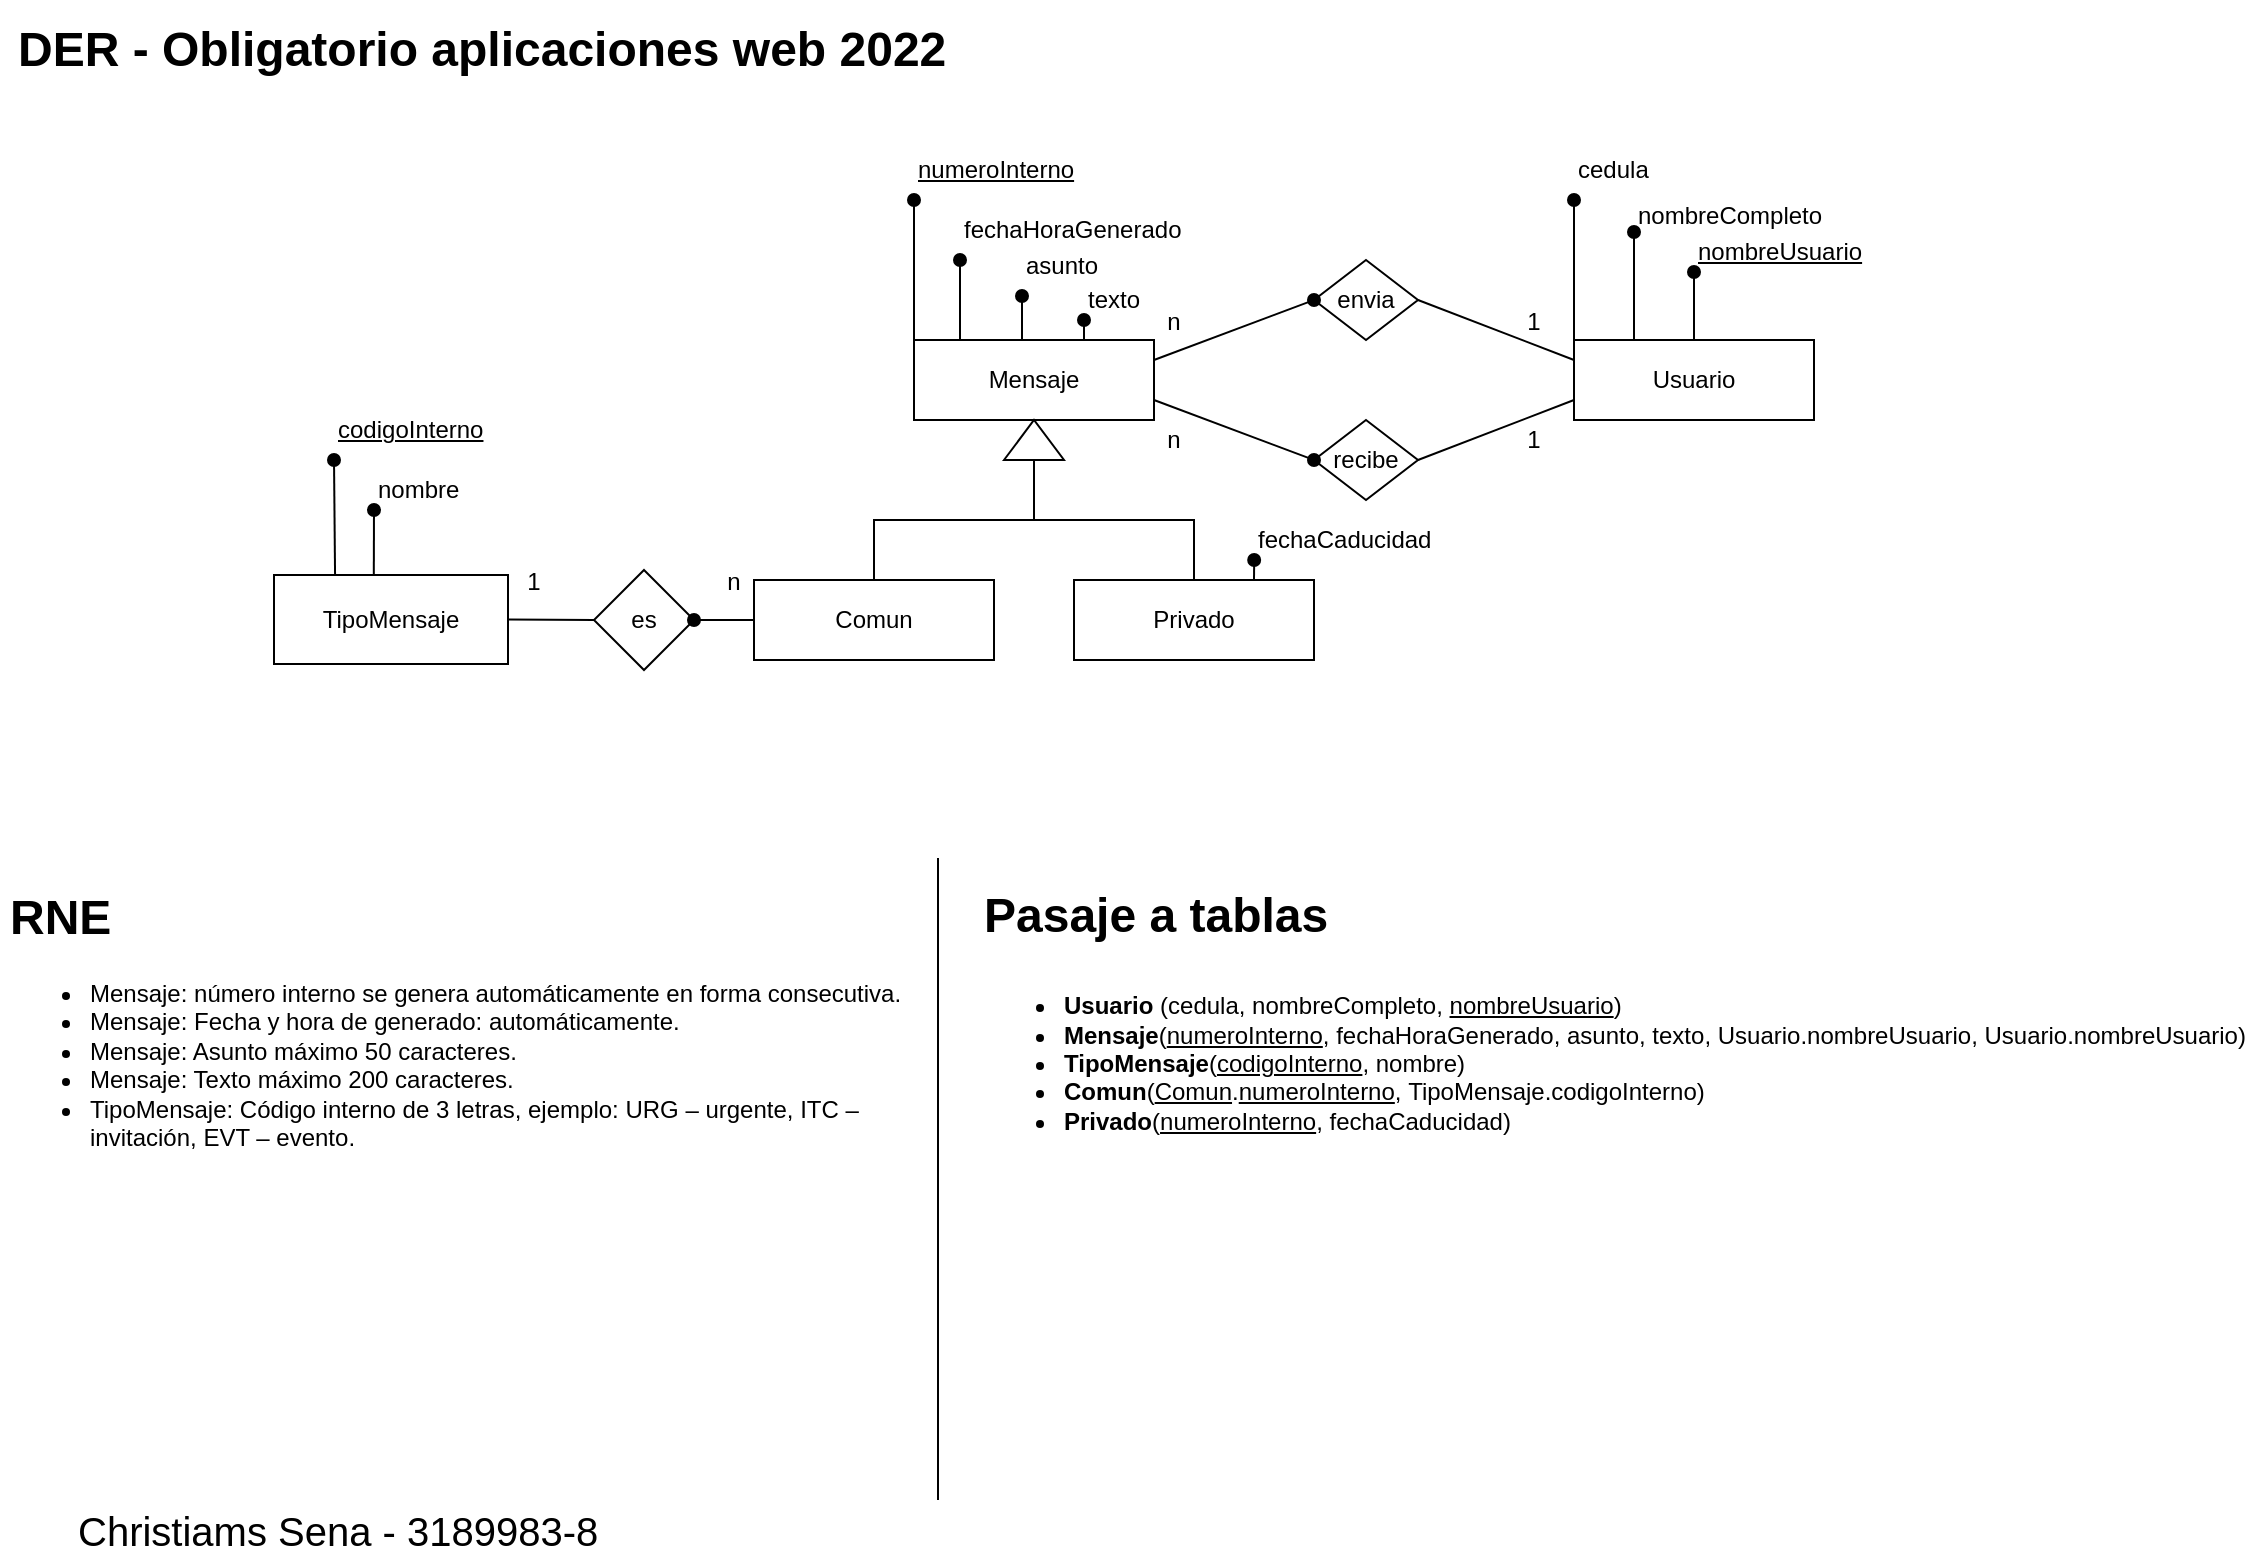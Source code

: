 <mxfile version="20.7.4" type="device"><diagram id="Su2935QceEL2UU0SK3Nc" name="Página-1"><mxGraphModel dx="3176" dy="1832" grid="1" gridSize="10" guides="1" tooltips="1" connect="1" arrows="1" fold="1" page="1" pageScale="1" pageWidth="1169" pageHeight="827" math="0" shadow="0"><root><mxCell id="0"/><mxCell id="1" parent="0"/><mxCell id="UczSHy-tQHmDGqqrfWNu-1" value="Mensaje" style="rounded=0;whiteSpace=wrap;html=1;" parent="1" vertex="1"><mxGeometry x="490" y="180" width="120" height="40" as="geometry"/></mxCell><mxCell id="UczSHy-tQHmDGqqrfWNu-2" value="&lt;u&gt;numeroInterno&lt;/u&gt;" style="text;html=1;strokeColor=none;fillColor=none;align=left;verticalAlign=middle;whiteSpace=wrap;rounded=0;" parent="1" vertex="1"><mxGeometry x="490" y="80" width="90" height="30" as="geometry"/></mxCell><mxCell id="UczSHy-tQHmDGqqrfWNu-3" value="fechaHoraGenerado" style="text;html=1;strokeColor=none;fillColor=none;align=left;verticalAlign=middle;whiteSpace=wrap;rounded=0;" parent="1" vertex="1"><mxGeometry x="513" y="110" width="111" height="30" as="geometry"/></mxCell><mxCell id="UczSHy-tQHmDGqqrfWNu-4" value="asunto" style="text;html=1;strokeColor=none;fillColor=none;align=left;verticalAlign=middle;whiteSpace=wrap;rounded=0;" parent="1" vertex="1"><mxGeometry x="544" y="128" width="50" height="30" as="geometry"/></mxCell><mxCell id="UczSHy-tQHmDGqqrfWNu-6" value="" style="endArrow=oval;html=1;rounded=0;exitX=0;exitY=0;exitDx=0;exitDy=0;entryX=0;entryY=1;entryDx=0;entryDy=0;endFill=1;" parent="1" source="UczSHy-tQHmDGqqrfWNu-1" target="UczSHy-tQHmDGqqrfWNu-2" edge="1"><mxGeometry width="50" height="50" relative="1" as="geometry"><mxPoint x="790" y="310" as="sourcePoint"/><mxPoint x="840" y="260" as="targetPoint"/></mxGeometry></mxCell><mxCell id="UczSHy-tQHmDGqqrfWNu-7" value="" style="endArrow=oval;html=1;rounded=0;entryX=0;entryY=1;entryDx=0;entryDy=0;endFill=1;" parent="1" target="UczSHy-tQHmDGqqrfWNu-3" edge="1"><mxGeometry width="50" height="50" relative="1" as="geometry"><mxPoint x="513" y="180" as="sourcePoint"/><mxPoint x="483" y="120" as="targetPoint"/></mxGeometry></mxCell><mxCell id="UczSHy-tQHmDGqqrfWNu-8" value="" style="endArrow=oval;html=1;rounded=0;exitX=0.75;exitY=0;exitDx=0;exitDy=0;entryX=0;entryY=1;entryDx=0;entryDy=0;endFill=1;" parent="1" target="UczSHy-tQHmDGqqrfWNu-4" edge="1"><mxGeometry width="50" height="50" relative="1" as="geometry"><mxPoint x="544" y="180" as="sourcePoint"/><mxPoint x="544" y="170" as="targetPoint"/></mxGeometry></mxCell><mxCell id="UczSHy-tQHmDGqqrfWNu-9" value="Usuario" style="rounded=0;whiteSpace=wrap;html=1;" parent="1" vertex="1"><mxGeometry x="820" y="180" width="120" height="40" as="geometry"/></mxCell><mxCell id="UczSHy-tQHmDGqqrfWNu-10" value="&lt;span&gt;cedula&lt;/span&gt;" style="text;html=1;strokeColor=none;fillColor=none;align=left;verticalAlign=middle;whiteSpace=wrap;rounded=0;fontStyle=0" parent="1" vertex="1"><mxGeometry x="820" y="80" width="90" height="30" as="geometry"/></mxCell><mxCell id="UczSHy-tQHmDGqqrfWNu-11" value="nombreCompleto" style="text;html=1;strokeColor=none;fillColor=none;align=left;verticalAlign=middle;whiteSpace=wrap;rounded=0;" parent="1" vertex="1"><mxGeometry x="850" y="110" width="120" height="16" as="geometry"/></mxCell><mxCell id="UczSHy-tQHmDGqqrfWNu-12" value="nombreUsuario" style="text;html=1;strokeColor=none;fillColor=none;align=left;verticalAlign=middle;whiteSpace=wrap;rounded=0;fontStyle=4" parent="1" vertex="1"><mxGeometry x="880" y="126" width="90" height="20" as="geometry"/></mxCell><mxCell id="UczSHy-tQHmDGqqrfWNu-13" value="" style="endArrow=oval;html=1;rounded=0;exitX=0;exitY=0;exitDx=0;exitDy=0;entryX=0;entryY=1;entryDx=0;entryDy=0;endFill=1;" parent="1" source="UczSHy-tQHmDGqqrfWNu-9" target="UczSHy-tQHmDGqqrfWNu-10" edge="1"><mxGeometry width="50" height="50" relative="1" as="geometry"><mxPoint x="1120" y="310" as="sourcePoint"/><mxPoint x="1170" y="260" as="targetPoint"/></mxGeometry></mxCell><mxCell id="UczSHy-tQHmDGqqrfWNu-14" value="" style="endArrow=oval;html=1;rounded=0;entryX=0;entryY=1;entryDx=0;entryDy=0;endFill=1;exitX=0.25;exitY=0;exitDx=0;exitDy=0;" parent="1" source="UczSHy-tQHmDGqqrfWNu-9" target="UczSHy-tQHmDGqqrfWNu-11" edge="1"><mxGeometry width="50" height="50" relative="1" as="geometry"><mxPoint x="840" y="180" as="sourcePoint"/><mxPoint x="810" y="120" as="targetPoint"/></mxGeometry></mxCell><mxCell id="UczSHy-tQHmDGqqrfWNu-15" value="" style="endArrow=oval;html=1;rounded=0;exitX=0.5;exitY=0;exitDx=0;exitDy=0;entryX=0;entryY=1;entryDx=0;entryDy=0;endFill=1;" parent="1" source="UczSHy-tQHmDGqqrfWNu-9" target="UczSHy-tQHmDGqqrfWNu-12" edge="1"><mxGeometry width="50" height="50" relative="1" as="geometry"><mxPoint x="840" y="200" as="sourcePoint"/><mxPoint x="840" y="130" as="targetPoint"/></mxGeometry></mxCell><mxCell id="B_z56pjrJgnCNrJaJo36-1" value="envia" style="rhombus;whiteSpace=wrap;html=1;" parent="1" vertex="1"><mxGeometry x="690" y="140" width="52" height="40" as="geometry"/></mxCell><mxCell id="B_z56pjrJgnCNrJaJo36-2" value="recibe" style="rhombus;whiteSpace=wrap;html=1;" parent="1" vertex="1"><mxGeometry x="690" y="220" width="52" height="40" as="geometry"/></mxCell><mxCell id="B_z56pjrJgnCNrJaJo36-3" value="" style="endArrow=oval;html=1;rounded=0;exitX=1;exitY=0.25;exitDx=0;exitDy=0;entryX=0;entryY=0.5;entryDx=0;entryDy=0;endFill=1;" parent="1" source="UczSHy-tQHmDGqqrfWNu-1" target="B_z56pjrJgnCNrJaJo36-1" edge="1"><mxGeometry width="50" height="50" relative="1" as="geometry"><mxPoint x="830" y="290" as="sourcePoint"/><mxPoint x="880" y="240" as="targetPoint"/></mxGeometry></mxCell><mxCell id="B_z56pjrJgnCNrJaJo36-4" value="" style="endArrow=oval;html=1;rounded=0;exitX=1;exitY=0.75;exitDx=0;exitDy=0;entryX=0;entryY=0.5;entryDx=0;entryDy=0;endFill=1;" parent="1" source="UczSHy-tQHmDGqqrfWNu-1" target="B_z56pjrJgnCNrJaJo36-2" edge="1"><mxGeometry width="50" height="50" relative="1" as="geometry"><mxPoint x="830" y="290" as="sourcePoint"/><mxPoint x="780" y="230" as="targetPoint"/></mxGeometry></mxCell><mxCell id="B_z56pjrJgnCNrJaJo36-5" value="" style="endArrow=none;html=1;rounded=0;exitX=1;exitY=0.5;exitDx=0;exitDy=0;entryX=0;entryY=0.25;entryDx=0;entryDy=0;" parent="1" source="B_z56pjrJgnCNrJaJo36-1" target="UczSHy-tQHmDGqqrfWNu-9" edge="1"><mxGeometry width="50" height="50" relative="1" as="geometry"><mxPoint x="830" y="290" as="sourcePoint"/><mxPoint x="880" y="240" as="targetPoint"/></mxGeometry></mxCell><mxCell id="B_z56pjrJgnCNrJaJo36-6" value="" style="endArrow=none;html=1;rounded=0;exitX=1;exitY=0.5;exitDx=0;exitDy=0;entryX=0;entryY=0.75;entryDx=0;entryDy=0;" parent="1" source="B_z56pjrJgnCNrJaJo36-2" target="UczSHy-tQHmDGqqrfWNu-9" edge="1"><mxGeometry width="50" height="50" relative="1" as="geometry"><mxPoint x="830" y="290" as="sourcePoint"/><mxPoint x="880" y="240" as="targetPoint"/></mxGeometry></mxCell><mxCell id="B_z56pjrJgnCNrJaJo36-7" value="" style="triangle;whiteSpace=wrap;html=1;rotation=-90;" parent="1" vertex="1"><mxGeometry x="540" y="215" width="20" height="30" as="geometry"/></mxCell><mxCell id="B_z56pjrJgnCNrJaJo36-9" value="Comun" style="rounded=0;whiteSpace=wrap;html=1;" parent="1" vertex="1"><mxGeometry x="410" y="300" width="120" height="40" as="geometry"/></mxCell><mxCell id="B_z56pjrJgnCNrJaJo36-10" value="Privado" style="rounded=0;whiteSpace=wrap;html=1;" parent="1" vertex="1"><mxGeometry x="570" y="300" width="120" height="40" as="geometry"/></mxCell><mxCell id="B_z56pjrJgnCNrJaJo36-11" value="" style="endArrow=none;html=1;rounded=0;edgeStyle=orthogonalEdgeStyle;exitX=0.5;exitY=0;exitDx=0;exitDy=0;entryX=0;entryY=0.5;entryDx=0;entryDy=0;" parent="1" source="B_z56pjrJgnCNrJaJo36-9" target="B_z56pjrJgnCNrJaJo36-7" edge="1"><mxGeometry width="50" height="50" relative="1" as="geometry"><mxPoint x="830" y="290" as="sourcePoint"/><mxPoint x="880" y="240" as="targetPoint"/></mxGeometry></mxCell><mxCell id="B_z56pjrJgnCNrJaJo36-12" value="" style="endArrow=none;html=1;rounded=0;edgeStyle=orthogonalEdgeStyle;exitX=0.5;exitY=0;exitDx=0;exitDy=0;entryX=0;entryY=0.5;entryDx=0;entryDy=0;" parent="1" source="B_z56pjrJgnCNrJaJo36-10" target="B_z56pjrJgnCNrJaJo36-7" edge="1"><mxGeometry width="50" height="50" relative="1" as="geometry"><mxPoint x="480" y="310" as="sourcePoint"/><mxPoint x="560" y="250" as="targetPoint"/></mxGeometry></mxCell><mxCell id="pGvcfWPt6EGzl1ozYVxh-10" value="TipoMensaje" style="rounded=0;whiteSpace=wrap;html=1;" parent="1" vertex="1"><mxGeometry x="170" y="297.5" width="117" height="44.5" as="geometry"/></mxCell><mxCell id="pGvcfWPt6EGzl1ozYVxh-2" value="es" style="rhombus;whiteSpace=wrap;html=1;" parent="1" vertex="1"><mxGeometry x="330" y="295" width="50" height="50" as="geometry"/></mxCell><mxCell id="pGvcfWPt6EGzl1ozYVxh-1" value="" style="endArrow=none;html=1;rounded=0;entryX=0;entryY=0.5;entryDx=0;entryDy=0;exitX=1;exitY=0.5;exitDx=0;exitDy=0;endFill=0;" parent="1" source="pGvcfWPt6EGzl1ozYVxh-10" target="pGvcfWPt6EGzl1ozYVxh-2" edge="1"><mxGeometry width="50" height="50" relative="1" as="geometry"><mxPoint x="310" y="320" as="sourcePoint"/><mxPoint x="330" y="320" as="targetPoint"/></mxGeometry></mxCell><mxCell id="pGvcfWPt6EGzl1ozYVxh-3" value="" style="endArrow=none;html=1;rounded=0;exitX=1;exitY=0.5;exitDx=0;exitDy=0;entryX=0;entryY=0.5;entryDx=0;entryDy=0;startArrow=oval;startFill=1;" parent="1" source="pGvcfWPt6EGzl1ozYVxh-2" target="B_z56pjrJgnCNrJaJo36-9" edge="1"><mxGeometry width="50" height="50" relative="1" as="geometry"><mxPoint x="300" y="476" as="sourcePoint"/><mxPoint x="350" y="426" as="targetPoint"/></mxGeometry></mxCell><mxCell id="pGvcfWPt6EGzl1ozYVxh-11" value="1" style="text;html=1;strokeColor=none;fillColor=none;align=center;verticalAlign=middle;whiteSpace=wrap;rounded=0;" parent="1" vertex="1"><mxGeometry x="770" y="215" width="60" height="30" as="geometry"/></mxCell><mxCell id="pGvcfWPt6EGzl1ozYVxh-12" value="1" style="text;html=1;strokeColor=none;fillColor=none;align=center;verticalAlign=middle;whiteSpace=wrap;rounded=0;" parent="1" vertex="1"><mxGeometry x="770" y="156" width="60" height="30" as="geometry"/></mxCell><mxCell id="pGvcfWPt6EGzl1ozYVxh-13" value="n" style="text;html=1;strokeColor=none;fillColor=none;align=center;verticalAlign=middle;whiteSpace=wrap;rounded=0;" parent="1" vertex="1"><mxGeometry x="590" y="156" width="60" height="30" as="geometry"/></mxCell><mxCell id="pGvcfWPt6EGzl1ozYVxh-14" value="n" style="text;html=1;strokeColor=none;fillColor=none;align=center;verticalAlign=middle;whiteSpace=wrap;rounded=0;" parent="1" vertex="1"><mxGeometry x="590" y="215" width="60" height="30" as="geometry"/></mxCell><mxCell id="pGvcfWPt6EGzl1ozYVxh-15" value="n" style="text;html=1;strokeColor=none;fillColor=none;align=center;verticalAlign=middle;whiteSpace=wrap;rounded=0;" parent="1" vertex="1"><mxGeometry x="370" y="286" width="60" height="30" as="geometry"/></mxCell><mxCell id="pGvcfWPt6EGzl1ozYVxh-16" value="1" style="text;html=1;strokeColor=none;fillColor=none;align=center;verticalAlign=middle;whiteSpace=wrap;rounded=0;" parent="1" vertex="1"><mxGeometry x="270" y="286" width="60" height="30" as="geometry"/></mxCell><mxCell id="pGvcfWPt6EGzl1ozYVxh-17" value="&lt;h1&gt;&lt;span style=&quot;background-color: initial;&quot;&gt;RNE&lt;/span&gt;&lt;/h1&gt;&lt;div&gt;&lt;ul&gt;&lt;li style=&quot;&quot;&gt;Mensaje: número interno se genera automáticamente en forma consecutiva.&lt;/li&gt;&lt;li style=&quot;&quot;&gt;Mensaje: Fecha y hora de generado: automáticamente.&lt;/li&gt;&lt;li style=&quot;&quot;&gt;Mensaje: Asunto&amp;nbsp;máximo 50 caracteres.&lt;/li&gt;&lt;li style=&quot;&quot;&gt;Mensaje: Texto máximo 200 caracteres.&lt;/li&gt;&lt;li style=&quot;&quot;&gt;TipoMensaje: Código interno de 3 letras, ejemplo: URG – urgente, ITC – invitación, EVT – evento.&lt;/li&gt;&lt;/ul&gt;&lt;/div&gt;" style="text;html=1;strokeColor=none;fillColor=none;spacing=5;spacingTop=-20;whiteSpace=wrap;overflow=hidden;rounded=0;" parent="1" vertex="1"><mxGeometry x="33" y="449" width="470" height="270" as="geometry"/></mxCell><mxCell id="pGvcfWPt6EGzl1ozYVxh-18" value="&lt;b&gt;&lt;font style=&quot;font-size: 24px;&quot;&gt;DER - Obligatorio aplicaciones web 2022&amp;nbsp;&lt;/font&gt;&lt;/b&gt;" style="text;html=1;strokeColor=none;fillColor=none;align=left;verticalAlign=middle;whiteSpace=wrap;rounded=0;" parent="1" vertex="1"><mxGeometry x="40" y="10" width="670" height="50" as="geometry"/></mxCell><mxCell id="pGvcfWPt6EGzl1ozYVxh-19" value="" style="endArrow=none;html=1;rounded=0;fontSize=24;" parent="1" edge="1"><mxGeometry width="50" height="50" relative="1" as="geometry"><mxPoint x="502" y="760" as="sourcePoint"/><mxPoint x="502" y="439" as="targetPoint"/></mxGeometry></mxCell><mxCell id="ySJ6IbN2Hx5PdaP3g0f3-1" value="&lt;span style=&quot;font-weight: normal;&quot;&gt;&lt;u&gt;codigoInterno&lt;/u&gt;&lt;/span&gt;" style="text;html=1;strokeColor=none;fillColor=none;align=left;verticalAlign=middle;whiteSpace=wrap;rounded=0;fontStyle=1" parent="1" vertex="1"><mxGeometry x="200" y="210" width="90" height="30" as="geometry"/></mxCell><mxCell id="ySJ6IbN2Hx5PdaP3g0f3-2" value="" style="endArrow=oval;html=1;rounded=0;entryX=0;entryY=1;entryDx=0;entryDy=0;endFill=1;exitX=0.261;exitY=0.003;exitDx=0;exitDy=0;exitPerimeter=0;" parent="1" source="pGvcfWPt6EGzl1ozYVxh-10" target="ySJ6IbN2Hx5PdaP3g0f3-1" edge="1"><mxGeometry width="50" height="50" relative="1" as="geometry"><mxPoint x="190" y="290" as="sourcePoint"/><mxPoint x="530" y="377.5" as="targetPoint"/></mxGeometry></mxCell><mxCell id="ySJ6IbN2Hx5PdaP3g0f3-3" value="" style="endArrow=oval;html=1;rounded=0;endFill=1;exitX=0.424;exitY=-0.046;exitDx=0;exitDy=0;exitPerimeter=0;entryX=0;entryY=1;entryDx=0;entryDy=0;" parent="1" target="ySJ6IbN2Hx5PdaP3g0f3-5" edge="1"><mxGeometry width="50" height="50" relative="1" as="geometry"><mxPoint x="219.912" y="297.66" as="sourcePoint"/><mxPoint x="230.0" y="253.0" as="targetPoint"/></mxGeometry></mxCell><mxCell id="ySJ6IbN2Hx5PdaP3g0f3-5" value="nombre" style="text;html=1;strokeColor=none;fillColor=none;align=left;verticalAlign=middle;whiteSpace=wrap;rounded=0;" parent="1" vertex="1"><mxGeometry x="220" y="245" width="50" height="20" as="geometry"/></mxCell><mxCell id="ySJ6IbN2Hx5PdaP3g0f3-7" value="" style="endArrow=oval;html=1;rounded=0;endFill=1;exitX=0.75;exitY=0;exitDx=0;exitDy=0;entryX=0;entryY=1;entryDx=0;entryDy=0;" parent="1" source="B_z56pjrJgnCNrJaJo36-10" target="ySJ6IbN2Hx5PdaP3g0f3-8" edge="1"><mxGeometry width="50" height="50" relative="1" as="geometry"><mxPoint x="650.002" y="320.66" as="sourcePoint"/><mxPoint x="660.09" y="276.0" as="targetPoint"/></mxGeometry></mxCell><mxCell id="ySJ6IbN2Hx5PdaP3g0f3-8" value="fechaCaducidad" style="text;html=1;strokeColor=none;fillColor=none;align=left;verticalAlign=middle;whiteSpace=wrap;rounded=0;" parent="1" vertex="1"><mxGeometry x="660.09" y="270" width="99.91" height="20" as="geometry"/></mxCell><mxCell id="hS66jvdTNBCANbL-6X80-2" value="texto" style="text;html=1;strokeColor=none;fillColor=none;align=left;verticalAlign=middle;whiteSpace=wrap;rounded=0;" parent="1" vertex="1"><mxGeometry x="575" y="150" width="40" height="20" as="geometry"/></mxCell><mxCell id="hS66jvdTNBCANbL-6X80-3" value="" style="endArrow=oval;html=1;rounded=0;exitX=0.75;exitY=0;exitDx=0;exitDy=0;entryX=0;entryY=1;entryDx=0;entryDy=0;endFill=1;" parent="1" target="hS66jvdTNBCANbL-6X80-2" edge="1"><mxGeometry width="50" height="50" relative="1" as="geometry"><mxPoint x="575" y="180" as="sourcePoint"/><mxPoint x="575" y="170" as="targetPoint"/></mxGeometry></mxCell><mxCell id="hS66jvdTNBCANbL-6X80-4" value="&lt;h1&gt;&lt;font style=&quot;font-size: 24px;&quot;&gt;Pasaje a tablas&lt;/font&gt;&lt;/h1&gt;&lt;ul style=&quot;font-size: 12px;&quot;&gt;&lt;li&gt;&lt;span style=&quot;background-color: initial;&quot;&gt;&lt;b&gt;Usuario&lt;/b&gt; (cedula, nombreCompleto, &lt;u&gt;nombreUsuario&lt;/u&gt;)&lt;/span&gt;&lt;/li&gt;&lt;li&gt;&lt;b&gt;Mensaje&lt;/b&gt;(&lt;u&gt;numeroInterno&lt;/u&gt;, fechaHoraGenerado, asunto, texto, Usuario.nombreUsuario, Usuario.nombreUsuario)&lt;/li&gt;&lt;li&gt;&lt;b&gt;TipoMensaje&lt;/b&gt;(&lt;u&gt;codigoInterno&lt;/u&gt;, nombre)&lt;/li&gt;&lt;li&gt;&lt;b&gt;Comun&lt;/b&gt;(&lt;u&gt;Comun&lt;/u&gt;.&lt;u&gt;numeroInterno&lt;/u&gt;,&amp;nbsp;TipoMensaje.codigoInterno)&lt;/li&gt;&lt;li&gt;&lt;b&gt;Privado&lt;/b&gt;(&lt;u&gt;numeroInterno&lt;/u&gt;, fechaCaducidad)&lt;br&gt;&lt;/li&gt;&lt;/ul&gt;" style="text;html=1;strokeColor=none;fillColor=none;spacing=5;spacingTop=-20;whiteSpace=wrap;overflow=hidden;rounded=0;fontSize=16;" parent="1" vertex="1"><mxGeometry x="520" y="435" width="640" height="240" as="geometry"/></mxCell><mxCell id="KLfIhjF7c7J3r-BoP5H--1" value="&lt;font style=&quot;font-size: 20px;&quot;&gt;Christiams Sena - 3189983-8&lt;/font&gt;" style="text;html=1;strokeColor=none;fillColor=none;align=left;verticalAlign=middle;whiteSpace=wrap;rounded=0;" parent="1" vertex="1"><mxGeometry x="70" y="760" width="430" height="30" as="geometry"/></mxCell></root></mxGraphModel></diagram></mxfile>